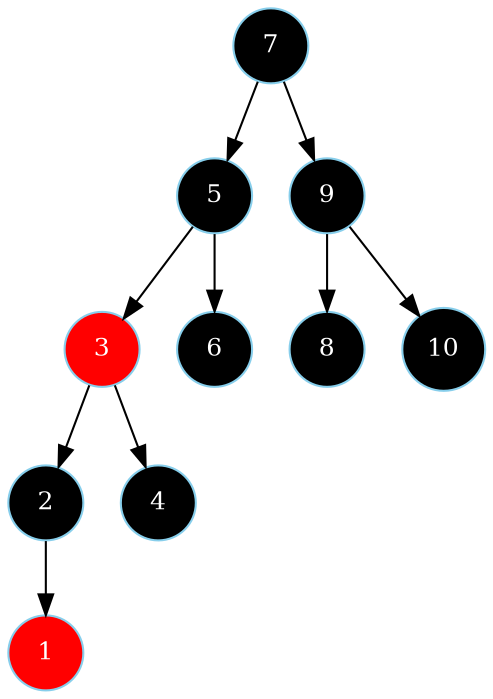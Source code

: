 

digraph rbtree {
    node[shape=circle, fontsize=12, fontcolor=white, style=filled, color=skyblue];
    edge[shape=solid, color=black];
    7[fillcolor=black];
    5[fillcolor=black];
    7 -> 5 ;
    9[fillcolor=black];
    7 -> 9 ;
    5[fillcolor=black];
    3[fillcolor=red];
    5 -> 3 ;
    6[fillcolor=black];
    5 -> 6 ;
    3[fillcolor=red];
    2[fillcolor=black];
    3 -> 2 ;
    4[fillcolor=black];
    3 -> 4 ;
    2[fillcolor=black];
    1[fillcolor=red];
    2 -> 1 ;
    1[fillcolor=red];
    4[fillcolor=black];
    6[fillcolor=black];
    9[fillcolor=black];
    8[fillcolor=black];
    9 -> 8 ;
    10[fillcolor=black];
    9 -> 10 ;
    8[fillcolor=black];
    10[fillcolor=black];
}
